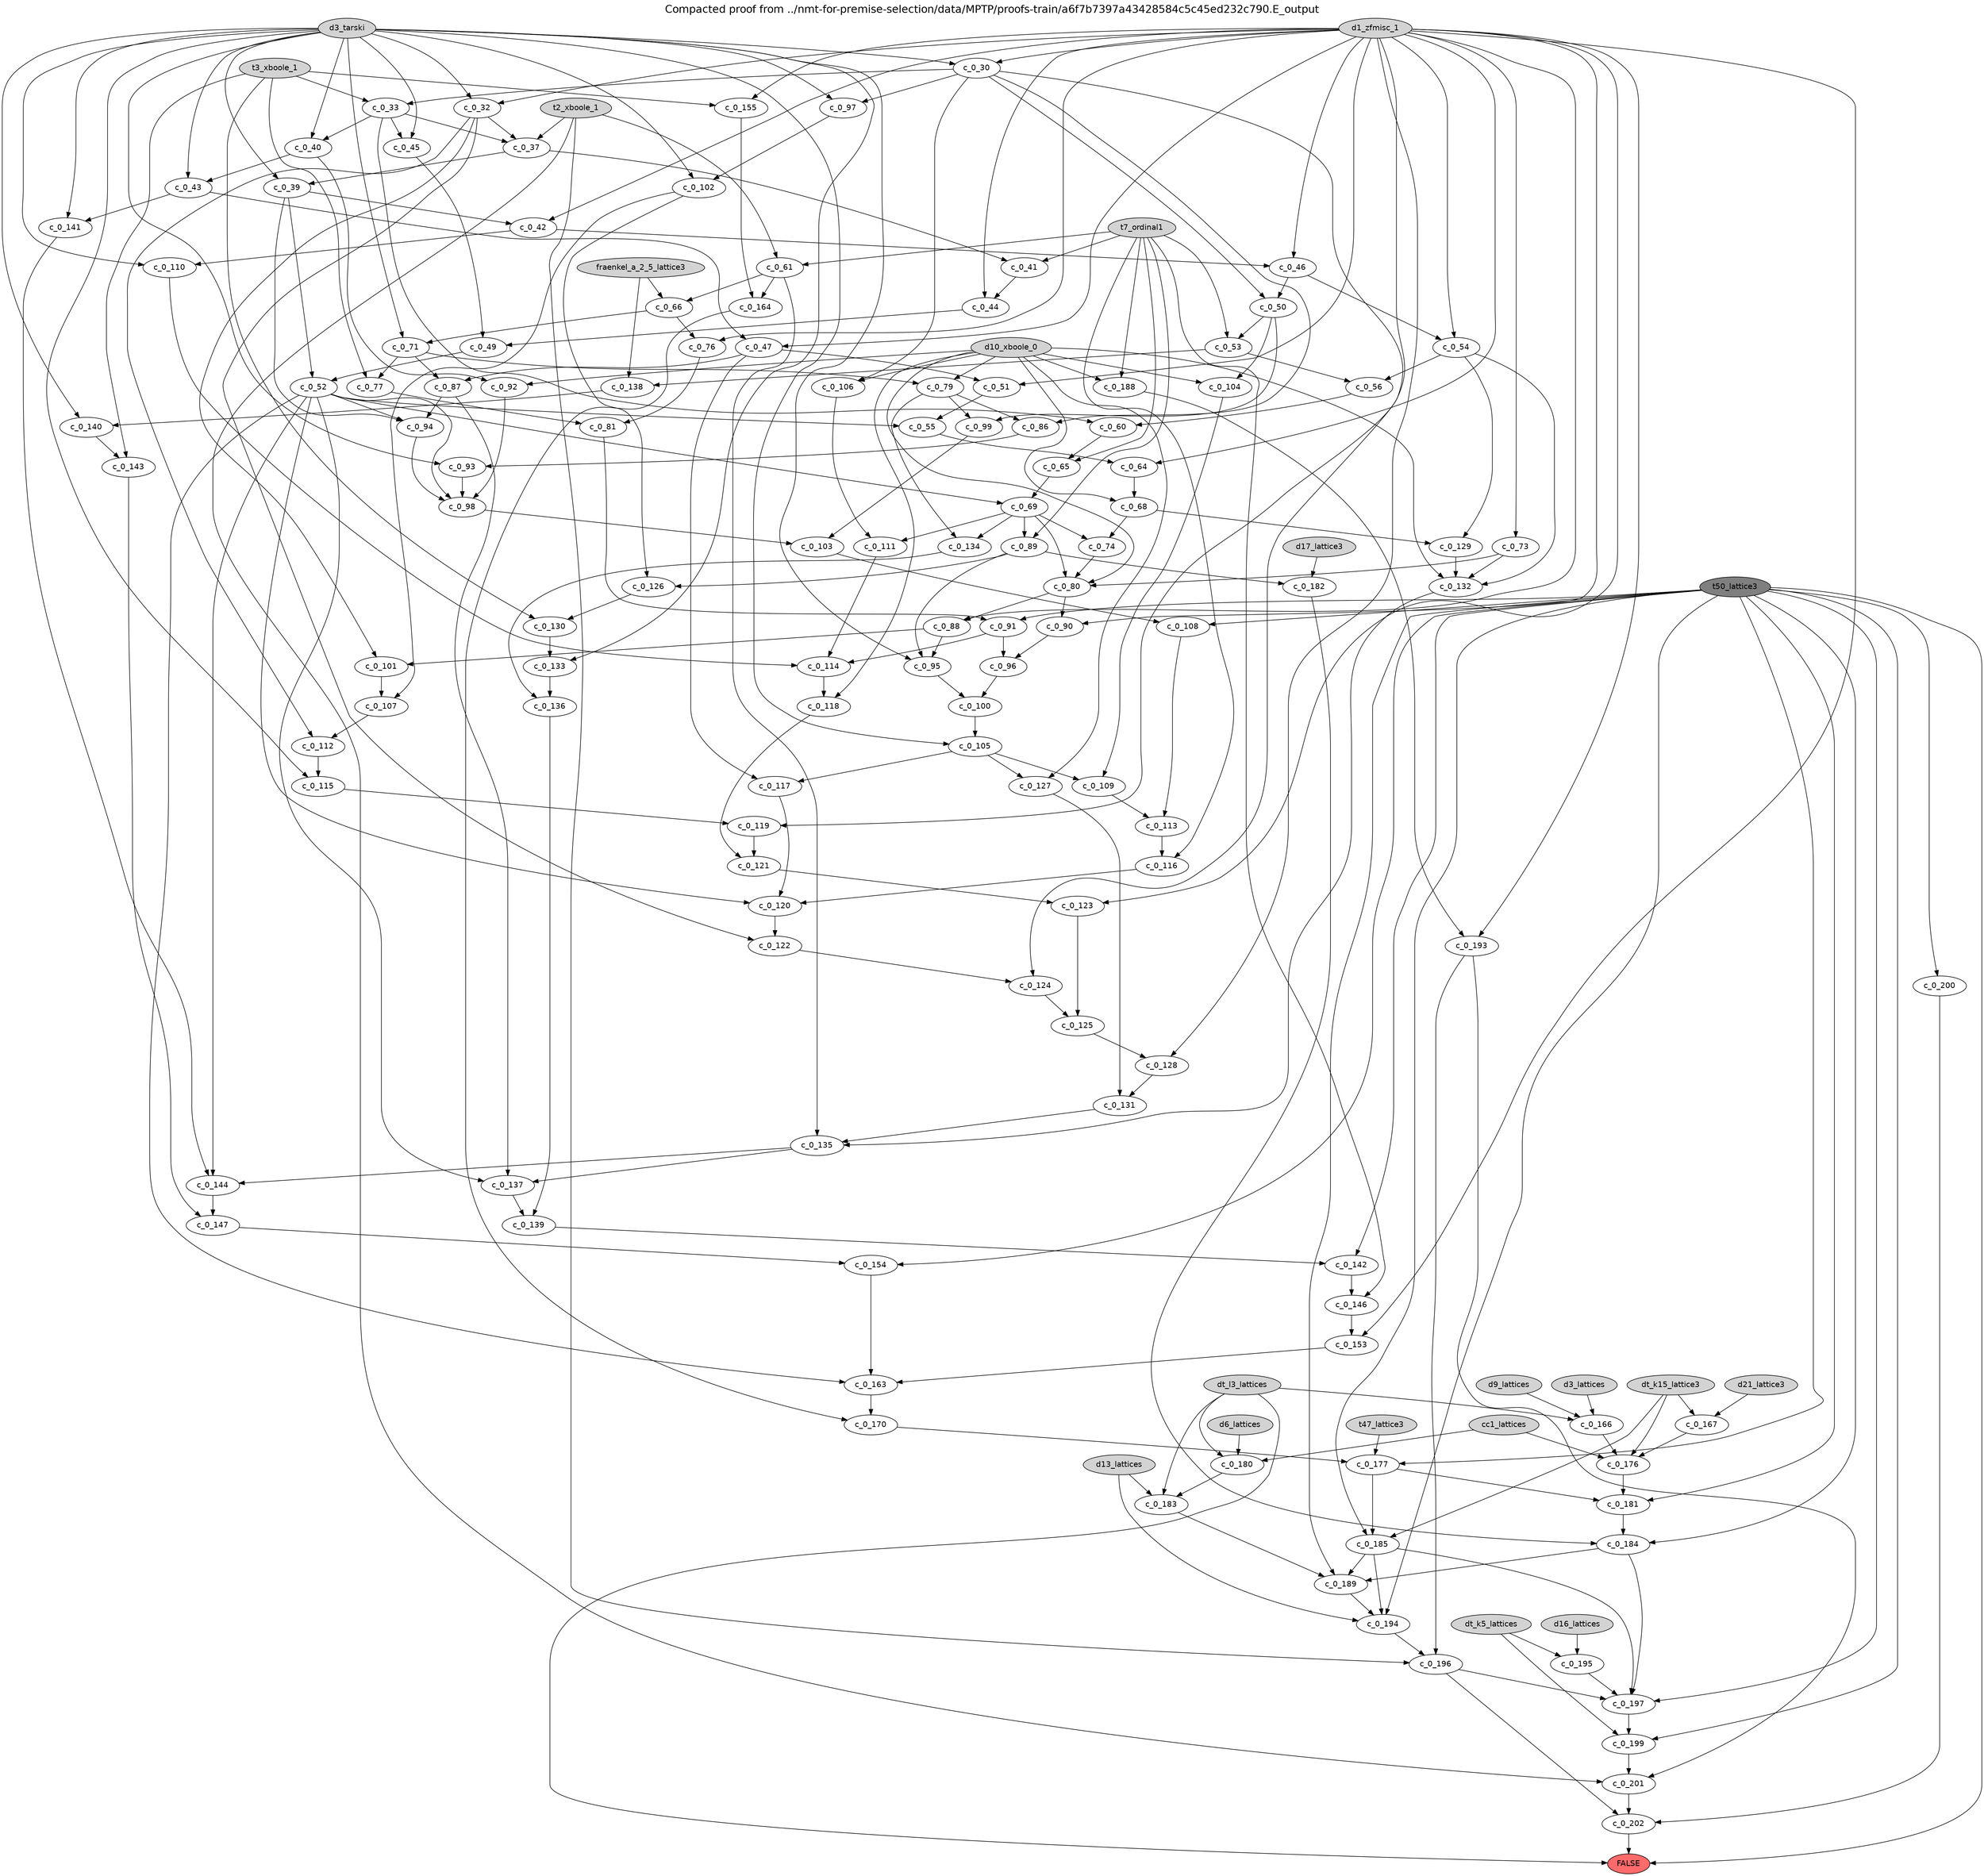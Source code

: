digraph {
label="Compacted proof from ../nmt-for-premise-selection/data/MPTP/proofs-train/a6f7b7397a43428584c5c45ed232c790.E_output"
labelloc="t"
graph [fontname = "helvetica", fontsize=19]
node [fontname = "helvetica"]
edge [fontname = "helvetica"]
FALSE [style=filled fillcolor=indianred1]
d1_zfmisc_1 [style=filled]
d3_tarski [style=filled]
t3_xboole_1 [style=filled]
t2_xboole_1 [style=filled]
t7_ordinal1 [style=filled]
fraenkel_a_2_5_lattice3 [style=filled]
d10_xboole_0 [style=filled]
d21_lattice3 [style=filled]
d9_lattices [style=filled]
d3_lattices [style=filled]
dt_l3_lattices [style=filled]
dt_k15_lattice3 [style=filled]
cc1_lattices [style=filled]
t47_lattice3 [style=filled]
d6_lattices [style=filled]
d17_lattice3 [style=filled]
d13_lattices [style=filled]
d16_lattices [style=filled]
dt_k5_lattices [style=filled]
t50_lattice3 [style=filled fillcolor=grey50]
"d3_tarski" -> "c_0_32"
"c_0_52" -> "c_0_94"
"c_0_33" -> "c_0_45"
"d10_xboole_0" -> "c_0_92"
"c_0_50" -> "c_0_99"
"c_0_114" -> "c_0_118"
"t50_lattice3" -> "c_0_181"
"d1_zfmisc_1" -> "c_0_90"
"c_0_30" -> "c_0_50"
"c_0_99" -> "c_0_103"
"dt_k15_lattice3" -> "c_0_176"
"c_0_110" -> "c_0_114"
"c_0_185" -> "c_0_189"
"c_0_132" -> "c_0_135"
"t50_lattice3" -> "c_0_185"
"c_0_196" -> "c_0_202"
"t50_lattice3" -> "c_0_177"
"c_0_39" -> "c_0_94"
"t7_ordinal1" -> "c_0_188"
"c_0_80" -> "c_0_90"
"c_0_129" -> "c_0_132"
"d1_zfmisc_1" -> "c_0_73"
"c_0_153" -> "c_0_163"
"c_0_105" -> "c_0_127"
"c_0_88" -> "c_0_101"
"c_0_104" -> "c_0_109"
"d1_zfmisc_1" -> "c_0_47"
"c_0_177" -> "c_0_181"
"c_0_79" -> "c_0_86"
"c_0_47" -> "c_0_117"
"c_0_189" -> "c_0_194"
"c_0_115" -> "c_0_119"
"fraenkel_a_2_5_lattice3" -> "c_0_66"
"dt_l3_lattices" -> "c_0_166"
"c_0_33" -> "c_0_60"
"c_0_135" -> "c_0_137"
"t7_ordinal1" -> "c_0_89"
"c_0_45" -> "c_0_49"
"c_0_69" -> "c_0_134"
"c_0_42" -> "c_0_110"
"c_0_33" -> "c_0_37"
"c_0_155" -> "c_0_164"
"c_0_146" -> "c_0_153"
"t50_lattice3" -> "c_0_108"
"c_0_140" -> "c_0_143"
"t50_lattice3" -> "c_0_189"
"d10_xboole_0" -> "c_0_68"
"d1_zfmisc_1" -> "c_0_153"
"c_0_37" -> "c_0_39"
"c_0_167" -> "c_0_176"
"t2_xboole_1" -> "c_0_37"
"c_0_49" -> "c_0_52"
"c_0_166" -> "c_0_176"
"c_0_37" -> "c_0_41"
"c_0_51" -> "c_0_55"
"c_0_52" -> "c_0_55"
"c_0_52" -> "c_0_137"
"c_0_144" -> "c_0_147"
"c_0_66" -> "c_0_71"
"d3_lattices" -> "c_0_166"
"d10_xboole_0" -> "c_0_188"
"c_0_69" -> "c_0_111"
"c_0_142" -> "c_0_146"
"c_0_197" -> "c_0_199"
"c_0_133" -> "c_0_136"
"c_0_41" -> "c_0_44"
"c_0_88" -> "c_0_95"
"t47_lattice3" -> "c_0_177"
"c_0_91" -> "c_0_96"
"c_0_68" -> "c_0_129"
"c_0_182" -> "c_0_184"
"d13_lattices" -> "c_0_194"
"d1_zfmisc_1" -> "c_0_128"
"d1_zfmisc_1" -> "c_0_119"
"c_0_42" -> "c_0_46"
"d10_xboole_0" -> "c_0_79"
"c_0_137" -> "c_0_139"
"c_0_139" -> "c_0_142"
"c_0_52" -> "c_0_144"
"t7_ordinal1" -> "c_0_41"
"t50_lattice3" -> "c_0_154"
"d1_zfmisc_1" -> "c_0_42"
"c_0_81" -> "c_0_91"
"c_0_101" -> "c_0_107"
"c_0_86" -> "c_0_93"
"dt_k15_lattice3" -> "c_0_167"
"c_0_170" -> "c_0_177"
"c_0_97" -> "c_0_102"
"c_0_124" -> "c_0_125"
"t2_xboole_1" -> "c_0_196"
"c_0_108" -> "c_0_113"
"c_0_50" -> "c_0_53"
"t50_lattice3" -> "c_0_194"
"c_0_44" -> "c_0_49"
"d3_tarski" -> "c_0_115"
"c_0_56" -> "c_0_60"
"t3_xboole_1" -> "c_0_77"
"c_0_40" -> "c_0_43"
"c_0_61" -> "c_0_66"
"c_0_177" -> "c_0_185"
"t3_xboole_1" -> "c_0_143"
"c_0_92" -> "c_0_98"
"c_0_43" -> "c_0_47"
"t7_ordinal1" -> "c_0_65"
"d1_zfmisc_1" -> "c_0_193"
"d1_zfmisc_1" -> "c_0_46"
"c_0_60" -> "c_0_65"
"c_0_202" -> "FALSE"
"d1_zfmisc_1" -> "c_0_30"
"d10_xboole_0" -> "c_0_118"
"c_0_61" -> "c_0_164"
"c_0_89" -> "c_0_182"
"c_0_196" -> "c_0_197"
"t2_xboole_1" -> "c_0_61"
"c_0_47" -> "c_0_51"
"c_0_77" -> "c_0_81"
"c_0_138" -> "c_0_140"
"c_0_163" -> "c_0_170"
"d1_zfmisc_1" -> "c_0_76"
"d10_xboole_0" -> "c_0_80"
"c_0_30" -> "c_0_97"
"c_0_69" -> "c_0_80"
"t3_xboole_1" -> "c_0_33"
"c_0_87" -> "c_0_94"
"t50_lattice3" -> "c_0_197"
"c_0_188" -> "c_0_193"
"t3_xboole_1" -> "c_0_155"
"c_0_200" -> "c_0_202"
"c_0_121" -> "c_0_123"
"t7_ordinal1" -> "c_0_61"
"c_0_107" -> "c_0_112"
"c_0_50" -> "c_0_104"
"c_0_55" -> "c_0_64"
"c_0_183" -> "c_0_189"
"c_0_89" -> "c_0_126"
"c_0_136" -> "c_0_139"
"t7_ordinal1" -> "c_0_146"
"d3_tarski" -> "c_0_45"
"c_0_65" -> "c_0_69"
"c_0_95" -> "c_0_100"
"d3_tarski" -> "c_0_40"
"c_0_123" -> "c_0_125"
"c_0_79" -> "c_0_99"
"c_0_30" -> "c_0_106"
"c_0_126" -> "c_0_130"
"dt_k5_lattices" -> "c_0_195"
"c_0_185" -> "c_0_194"
"c_0_73" -> "c_0_80"
"d10_xboole_0" -> "c_0_104"
"c_0_184" -> "c_0_189"
"c_0_96" -> "c_0_100"
"c_0_105" -> "c_0_109"
"dt_l3_lattices" -> "c_0_180"
"d1_zfmisc_1" -> "c_0_32"
"d1_zfmisc_1" -> "c_0_155"
"c_0_39" -> "c_0_42"
"d3_tarski" -> "c_0_39"
"t7_ordinal1" -> "c_0_116"
"d6_lattices" -> "c_0_180"
"c_0_40" -> "c_0_92"
"c_0_105" -> "c_0_117"
"c_0_120" -> "c_0_122"
"c_0_106" -> "c_0_111"
"c_0_30" -> "c_0_124"
"c_0_194" -> "c_0_196"
"d3_tarski" -> "c_0_95"
"c_0_73" -> "c_0_132"
"c_0_68" -> "c_0_74"
"t50_lattice3" -> "c_0_91"
"c_0_91" -> "c_0_114"
"c_0_128" -> "c_0_131"
"d1_zfmisc_1" -> "c_0_64"
"d3_tarski" -> "c_0_105"
"c_0_46" -> "c_0_54"
"c_0_143" -> "c_0_147"
"d3_tarski" -> "c_0_97"
"c_0_52" -> "c_0_120"
"c_0_33" -> "c_0_40"
"t2_xboole_1" -> "c_0_201"
"t50_lattice3" -> "c_0_199"
"c_0_90" -> "c_0_96"
"c_0_181" -> "c_0_184"
"d3_tarski" -> "c_0_140"
"d3_tarski" -> "c_0_71"
"c_0_111" -> "c_0_114"
"c_0_69" -> "c_0_89"
"c_0_66" -> "c_0_76"
"c_0_80" -> "c_0_88"
"d1_zfmisc_1" -> "c_0_123"
"cc1_lattices" -> "c_0_176"
"c_0_112" -> "c_0_115"
"c_0_102" -> "c_0_107"
"c_0_119" -> "c_0_121"
"t50_lattice3" -> "c_0_184"
"c_0_52" -> "c_0_69"
"c_0_54" -> "c_0_132"
"c_0_54" -> "c_0_129"
"c_0_87" -> "c_0_137"
"c_0_176" -> "c_0_181"
"d21_lattice3" -> "c_0_167"
"t3_xboole_1" -> "c_0_130"
"c_0_76" -> "c_0_81"
"d3_tarski" -> "c_0_110"
"c_0_154" -> "c_0_163"
"dt_k5_lattices" -> "c_0_199"
"c_0_195" -> "c_0_197"
"d16_lattices" -> "c_0_195"
"c_0_118" -> "c_0_121"
"c_0_54" -> "c_0_56"
"d3_tarski" -> "c_0_30"
"c_0_71" -> "c_0_79"
"t50_lattice3" -> "c_0_142"
"c_0_71" -> "c_0_77"
"d3_tarski" -> "c_0_102"
"d1_zfmisc_1" -> "c_0_51"
"c_0_32" -> "c_0_122"
"c_0_52" -> "c_0_98"
"c_0_164" -> "c_0_170"
"c_0_131" -> "c_0_135"
"d1_zfmisc_1" -> "c_0_88"
"c_0_93" -> "c_0_98"
"c_0_102" -> "c_0_126"
"c_0_130" -> "c_0_133"
"t50_lattice3" -> "c_0_200"
"c_0_32" -> "c_0_37"
"c_0_61" -> "c_0_135"
"c_0_117" -> "c_0_120"
"dt_l3_lattices" -> "FALSE"
"c_0_185" -> "c_0_197"
"d10_xboole_0" -> "c_0_106"
"c_0_201" -> "c_0_202"
"c_0_46" -> "c_0_50"
"t7_ordinal1" -> "c_0_53"
"d1_zfmisc_1" -> "c_0_54"
"c_0_122" -> "c_0_124"
"c_0_199" -> "c_0_201"
"c_0_53" -> "c_0_56"
"c_0_32" -> "c_0_101"
"c_0_32" -> "c_0_112"
"c_0_116" -> "c_0_120"
"c_0_94" -> "c_0_98"
"c_0_103" -> "c_0_108"
"c_0_71" -> "c_0_87"
"c_0_53" -> "c_0_138"
"fraenkel_a_2_5_lattice3" -> "c_0_138"
"t50_lattice3" -> "FALSE"
"c_0_64" -> "c_0_68"
"d1_zfmisc_1" -> "c_0_44"
"c_0_134" -> "c_0_136"
"d17_lattice3" -> "c_0_182"
"c_0_125" -> "c_0_128"
"dt_k15_lattice3" -> "c_0_185"
"c_0_74" -> "c_0_80"
"d3_tarski" -> "c_0_141"
"c_0_184" -> "c_0_197"
"d9_lattices" -> "c_0_166"
"c_0_113" -> "c_0_116"
"c_0_193" -> "c_0_196"
"c_0_52" -> "c_0_163"
"c_0_79" -> "c_0_134"
"c_0_135" -> "c_0_144"
"d3_tarski" -> "c_0_133"
"c_0_180" -> "c_0_183"
"c_0_89" -> "c_0_95"
"d13_lattices" -> "c_0_183"
"c_0_147" -> "c_0_154"
"c_0_30" -> "c_0_33"
"d10_xboole_0" -> "c_0_132"
"d3_tarski" -> "c_0_93"
"c_0_127" -> "c_0_131"
"c_0_30" -> "c_0_86"
"c_0_47" -> "c_0_87"
"c_0_109" -> "c_0_113"
"c_0_141" -> "c_0_144"
"c_0_69" -> "c_0_74"
"c_0_100" -> "c_0_105"
"d3_tarski" -> "c_0_43"
"c_0_43" -> "c_0_141"
"cc1_lattices" -> "c_0_180"
"d10_xboole_0" -> "c_0_127"
"c_0_193" -> "c_0_201"
"c_0_39" -> "c_0_52"
"c_0_98" -> "c_0_103"
"dt_l3_lattices" -> "c_0_183"
}
